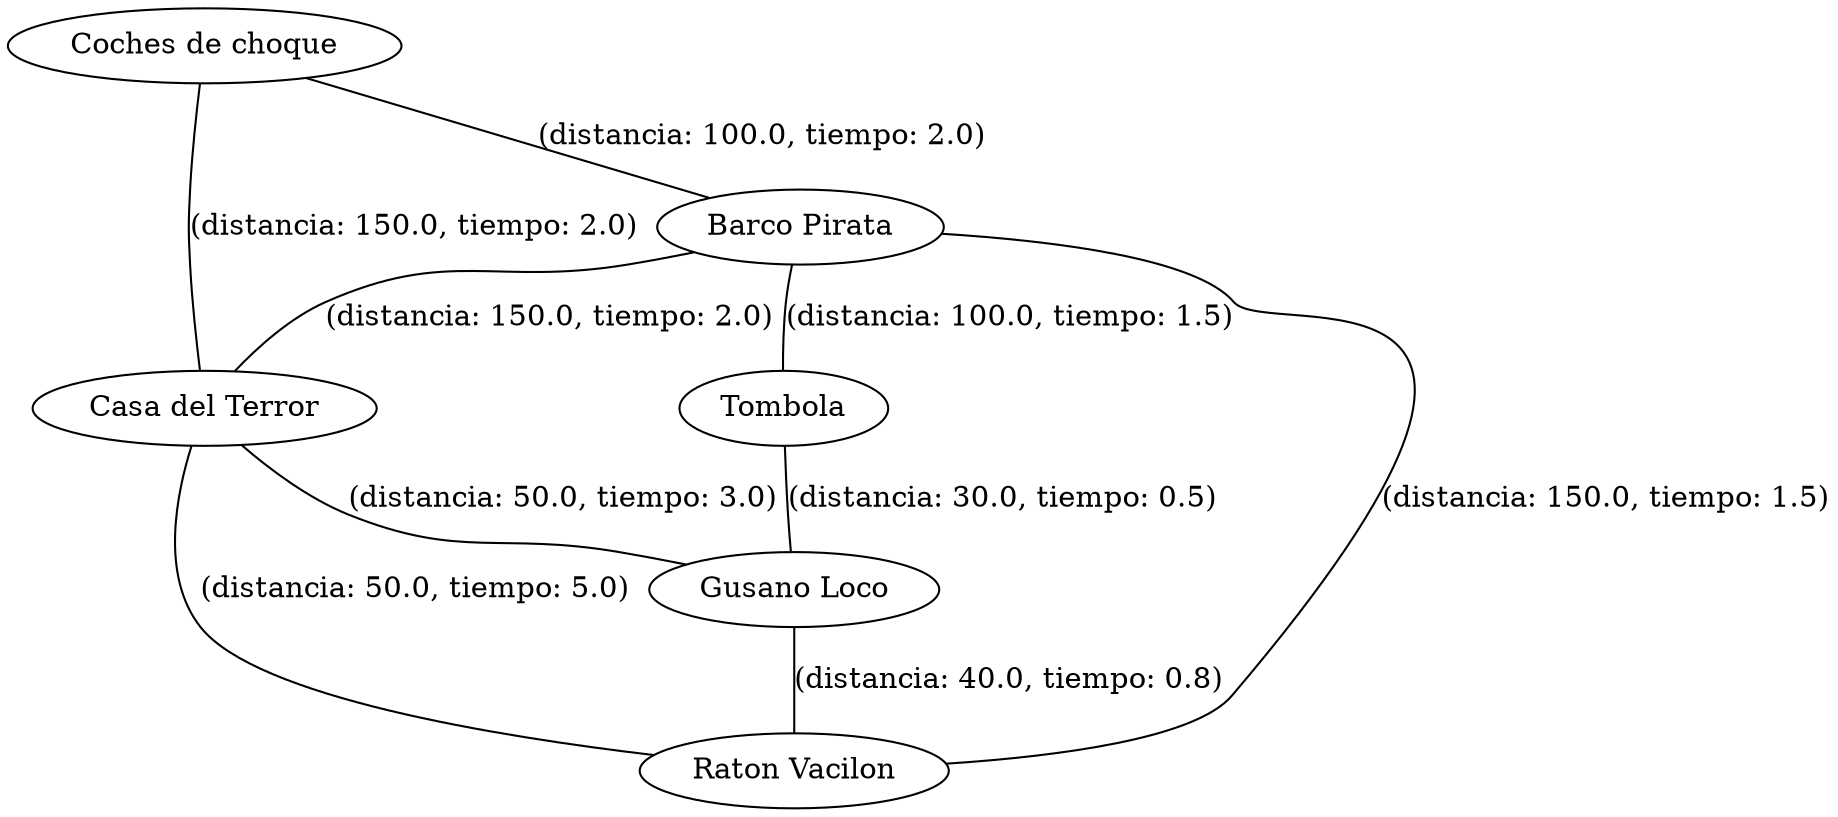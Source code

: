 strict graph G {
  1 [ color="black" label="Barco Pirata" ];
  2 [ color="black" label="Casa del Terror" ];
  3 [ color="black" label="Tombola" ];
  4 [ color="black" label="Gusano Loco" ];
  5 [ color="black" label="Raton Vacilon" ];
  6 [ color="black" label="Coches de choque" ];
  1 -- 2 [ color="black" label="(distancia: 150.0, tiempo: 2.0)" ];
  1 -- 3 [ color="black" label="(distancia: 100.0, tiempo: 1.5)" ];
  1 -- 5 [ color="black" label="(distancia: 150.0, tiempo: 1.5)" ];
  2 -- 5 [ color="black" label="(distancia: 50.0, tiempo: 5.0)" ];
  3 -- 4 [ color="black" label="(distancia: 30.0, tiempo: 0.5)" ];
  4 -- 5 [ color="black" label="(distancia: 40.0, tiempo: 0.8)" ];
  6 -- 2 [ color="black" label="(distancia: 150.0, tiempo: 2.0)" ];
  6 -- 1 [ color="black" label="(distancia: 100.0, tiempo: 2.0)" ];
  2 -- 4 [ color="black" label="(distancia: 50.0, tiempo: 3.0)" ];
}
